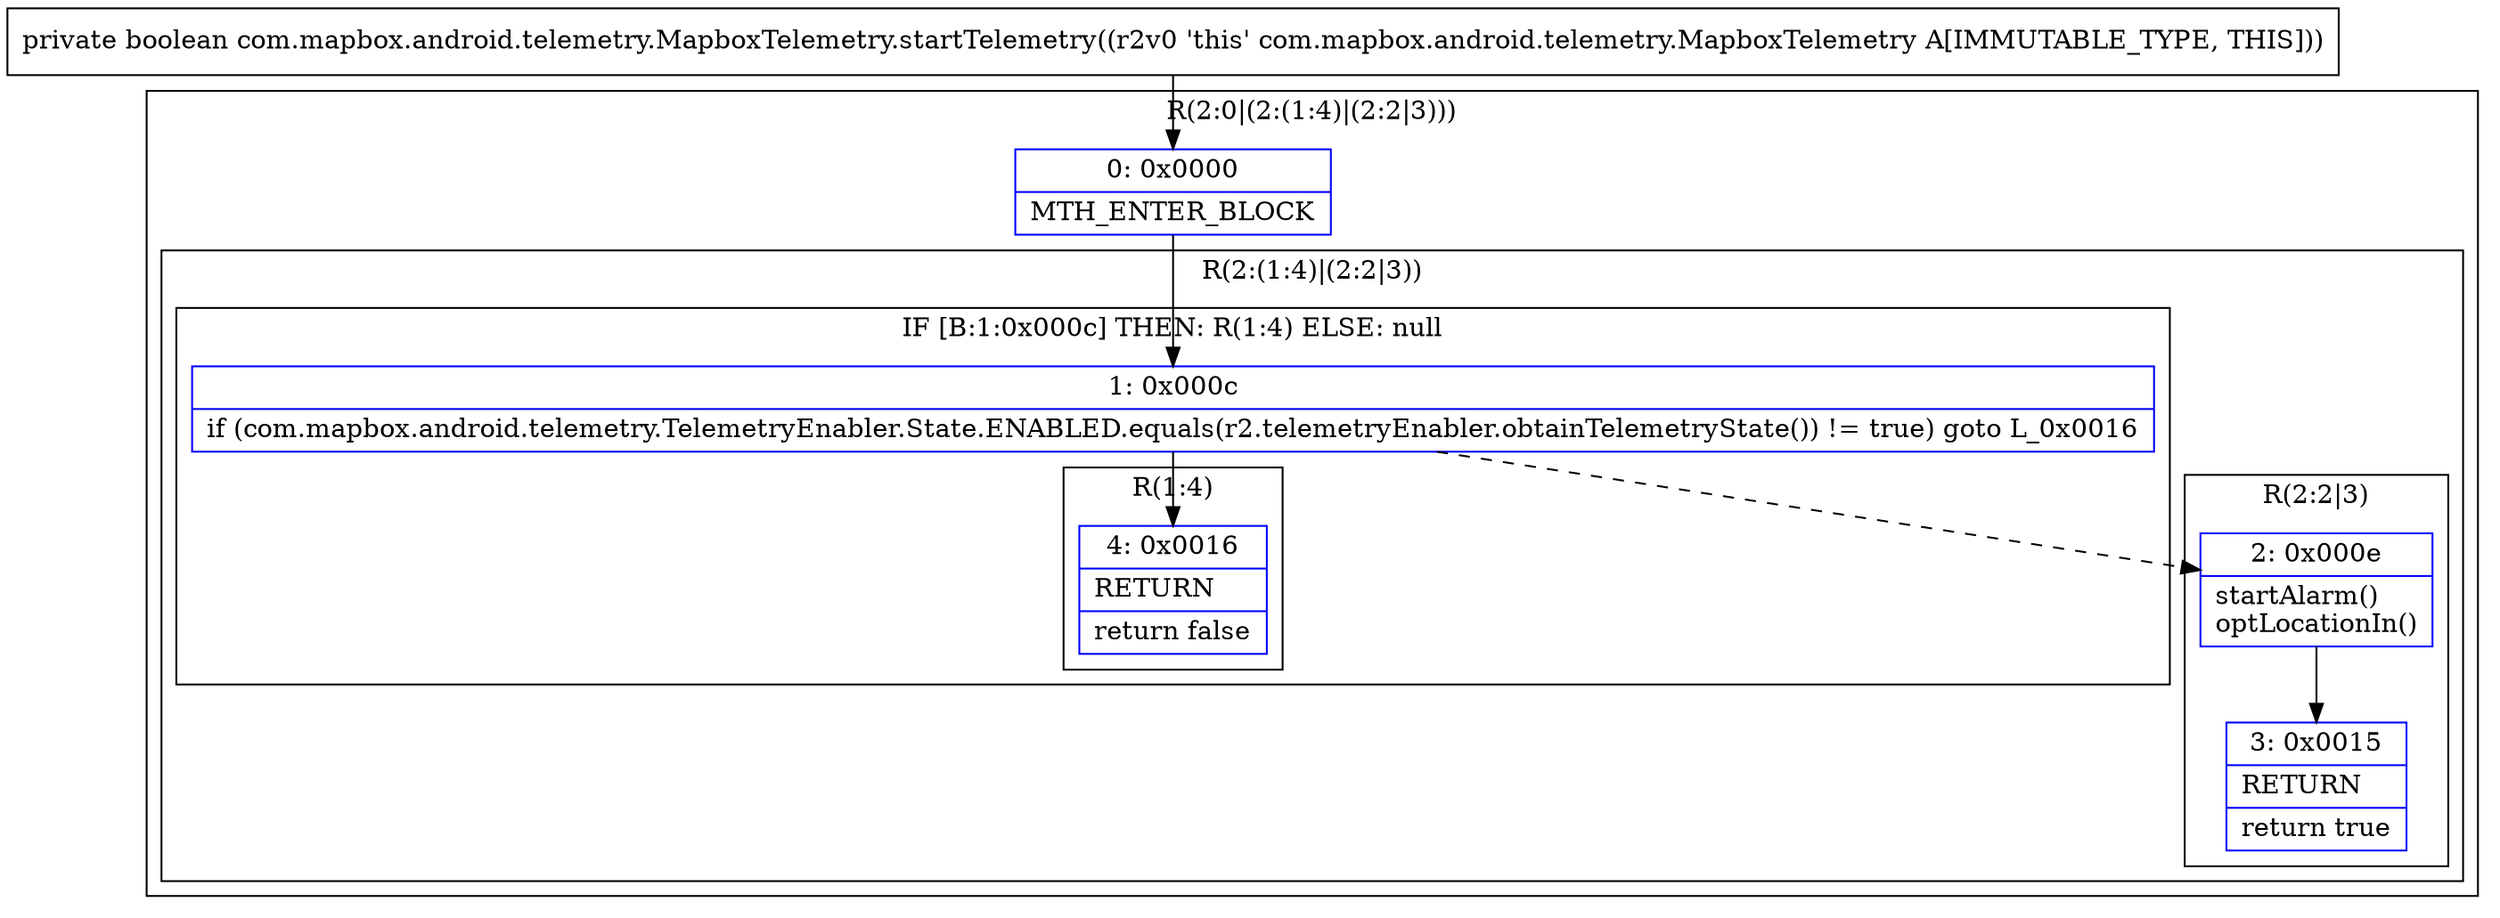 digraph "CFG forcom.mapbox.android.telemetry.MapboxTelemetry.startTelemetry()Z" {
subgraph cluster_Region_1637943313 {
label = "R(2:0|(2:(1:4)|(2:2|3)))";
node [shape=record,color=blue];
Node_0 [shape=record,label="{0\:\ 0x0000|MTH_ENTER_BLOCK\l}"];
subgraph cluster_Region_1791406287 {
label = "R(2:(1:4)|(2:2|3))";
node [shape=record,color=blue];
subgraph cluster_IfRegion_1989904736 {
label = "IF [B:1:0x000c] THEN: R(1:4) ELSE: null";
node [shape=record,color=blue];
Node_1 [shape=record,label="{1\:\ 0x000c|if (com.mapbox.android.telemetry.TelemetryEnabler.State.ENABLED.equals(r2.telemetryEnabler.obtainTelemetryState()) != true) goto L_0x0016\l}"];
subgraph cluster_Region_841088574 {
label = "R(1:4)";
node [shape=record,color=blue];
Node_4 [shape=record,label="{4\:\ 0x0016|RETURN\l|return false\l}"];
}
}
subgraph cluster_Region_1529453035 {
label = "R(2:2|3)";
node [shape=record,color=blue];
Node_2 [shape=record,label="{2\:\ 0x000e|startAlarm()\loptLocationIn()\l}"];
Node_3 [shape=record,label="{3\:\ 0x0015|RETURN\l|return true\l}"];
}
}
}
MethodNode[shape=record,label="{private boolean com.mapbox.android.telemetry.MapboxTelemetry.startTelemetry((r2v0 'this' com.mapbox.android.telemetry.MapboxTelemetry A[IMMUTABLE_TYPE, THIS])) }"];
MethodNode -> Node_0;
Node_0 -> Node_1;
Node_1 -> Node_2[style=dashed];
Node_1 -> Node_4;
Node_2 -> Node_3;
}

